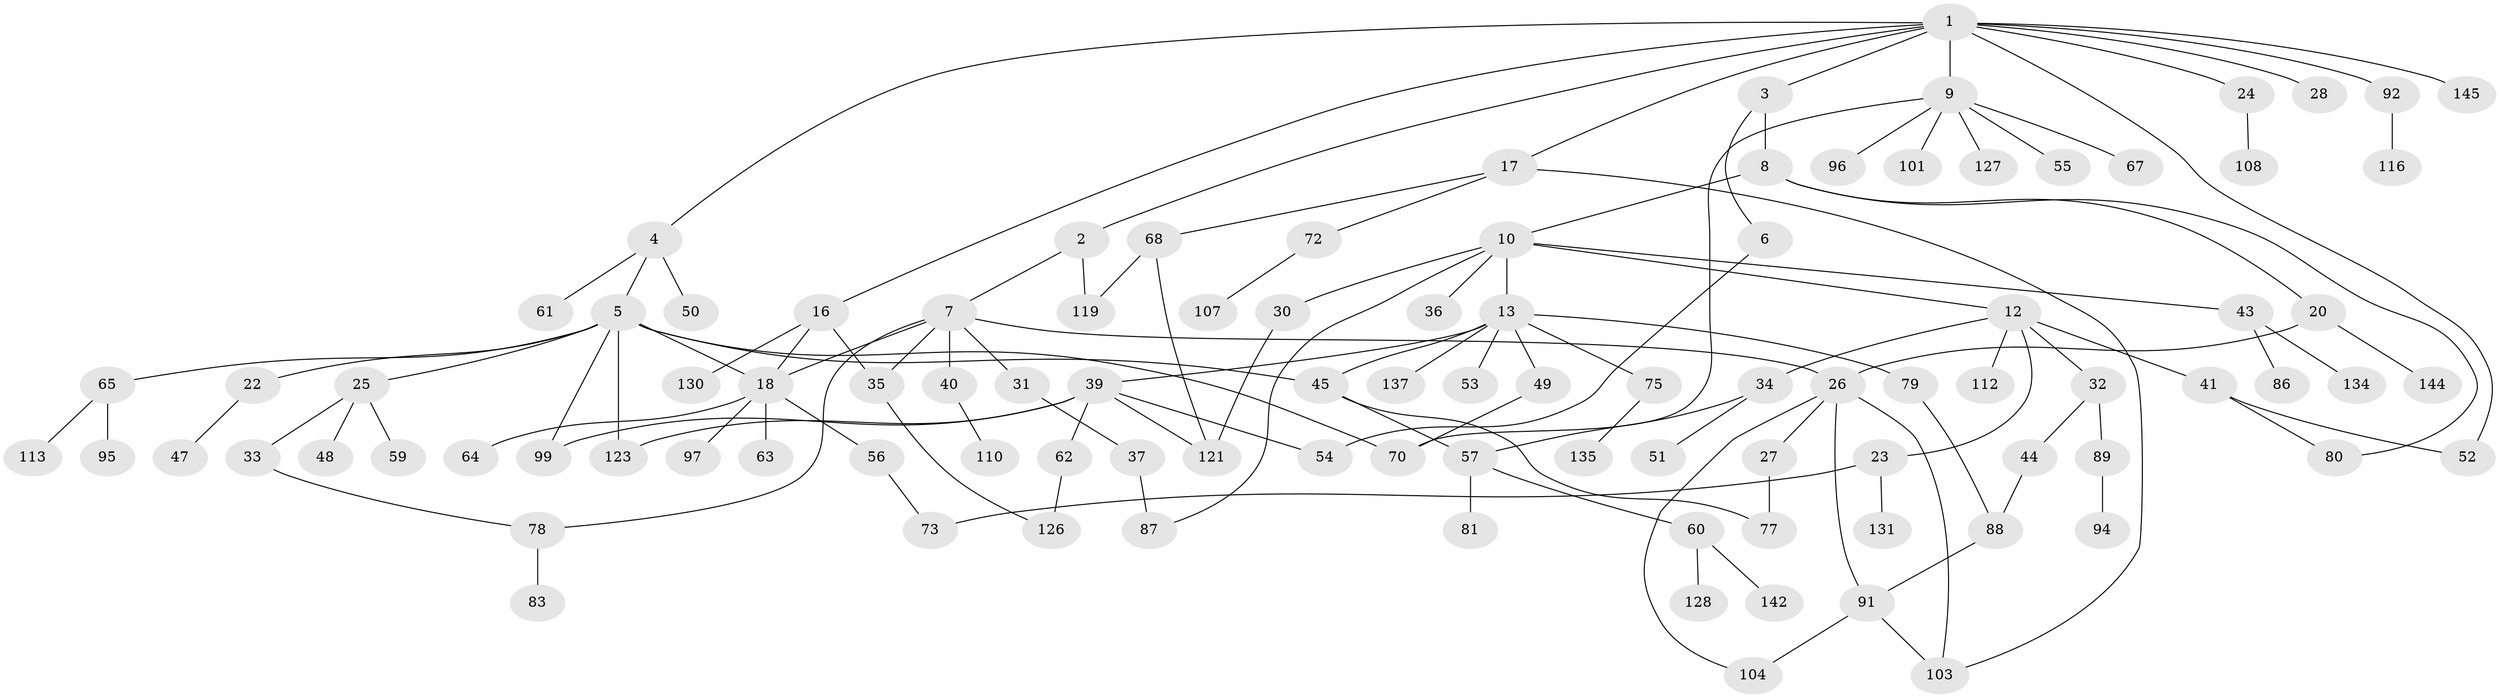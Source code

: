 // Generated by graph-tools (version 1.1) at 2025/51/02/27/25 19:51:40]
// undirected, 101 vertices, 126 edges
graph export_dot {
graph [start="1"]
  node [color=gray90,style=filled];
  1 [super="+19"];
  2;
  3;
  4 [super="+14"];
  5 [super="+84"];
  6;
  7 [super="+29"];
  8 [super="+133"];
  9 [super="+42"];
  10 [super="+11"];
  12 [super="+15"];
  13 [super="+38"];
  16;
  17 [super="+141"];
  18 [super="+21"];
  20 [super="+74"];
  22;
  23 [super="+136"];
  24;
  25 [super="+106"];
  26 [super="+100"];
  27 [super="+98"];
  28;
  30 [super="+85"];
  31 [super="+111"];
  32;
  33 [super="+71"];
  34 [super="+46"];
  35 [super="+115"];
  36;
  37;
  39 [super="+122"];
  40;
  41;
  43;
  44 [super="+124"];
  45 [super="+140"];
  47;
  48;
  49;
  50;
  51;
  52;
  53;
  54;
  55 [super="+58"];
  56 [super="+139"];
  57 [super="+66"];
  59;
  60 [super="+114"];
  61;
  62;
  63;
  64;
  65 [super="+82"];
  67;
  68 [super="+69"];
  70 [super="+76"];
  72;
  73 [super="+129"];
  75 [super="+118"];
  77 [super="+143"];
  78 [super="+132"];
  79;
  80 [super="+117"];
  81;
  83;
  86 [super="+90"];
  87;
  88 [super="+93"];
  89;
  91 [super="+102"];
  92 [super="+105"];
  94;
  95;
  96;
  97;
  99;
  101;
  103 [super="+109"];
  104;
  107;
  108 [super="+120"];
  110;
  112;
  113 [super="+138"];
  116;
  119;
  121 [super="+125"];
  123;
  126;
  127;
  128;
  130;
  131;
  134;
  135;
  137;
  142;
  144;
  145;
  1 -- 2;
  1 -- 3;
  1 -- 4;
  1 -- 9;
  1 -- 16;
  1 -- 17;
  1 -- 92;
  1 -- 145;
  1 -- 52;
  1 -- 24;
  1 -- 28;
  2 -- 7;
  2 -- 119;
  3 -- 6;
  3 -- 8;
  4 -- 5;
  4 -- 61;
  4 -- 50;
  5 -- 22;
  5 -- 25;
  5 -- 45;
  5 -- 65;
  5 -- 70;
  5 -- 123;
  5 -- 99;
  5 -- 18;
  6 -- 54;
  7 -- 31;
  7 -- 18;
  7 -- 40;
  7 -- 26;
  7 -- 35;
  7 -- 78;
  8 -- 10;
  8 -- 20;
  8 -- 80;
  9 -- 70;
  9 -- 96;
  9 -- 101;
  9 -- 127;
  9 -- 67;
  9 -- 55;
  10 -- 12;
  10 -- 13;
  10 -- 30;
  10 -- 87;
  10 -- 43;
  10 -- 36;
  12 -- 23;
  12 -- 41;
  12 -- 112;
  12 -- 32;
  12 -- 34;
  13 -- 49;
  13 -- 53;
  13 -- 75;
  13 -- 79;
  13 -- 137;
  13 -- 39;
  13 -- 45;
  16 -- 18;
  16 -- 35;
  16 -- 130;
  17 -- 68;
  17 -- 72;
  17 -- 103;
  18 -- 56;
  18 -- 64;
  18 -- 97;
  18 -- 63;
  20 -- 26;
  20 -- 144;
  22 -- 47;
  23 -- 131;
  23 -- 73;
  24 -- 108 [weight=2];
  25 -- 33;
  25 -- 48;
  25 -- 59;
  26 -- 27;
  26 -- 91;
  26 -- 104;
  26 -- 103;
  27 -- 77;
  30 -- 121;
  31 -- 37;
  32 -- 44;
  32 -- 89;
  33 -- 78;
  34 -- 51;
  34 -- 57;
  35 -- 126;
  37 -- 87;
  39 -- 62;
  39 -- 99;
  39 -- 123;
  39 -- 54;
  39 -- 121;
  40 -- 110;
  41 -- 52;
  41 -- 80;
  43 -- 86;
  43 -- 134;
  44 -- 88;
  45 -- 57;
  45 -- 77;
  49 -- 70;
  56 -- 73;
  57 -- 60;
  57 -- 81;
  60 -- 142;
  60 -- 128;
  62 -- 126;
  65 -- 95;
  65 -- 113;
  68 -- 121;
  68 -- 119;
  72 -- 107;
  75 -- 135;
  78 -- 83;
  79 -- 88;
  88 -- 91;
  89 -- 94;
  91 -- 104;
  91 -- 103;
  92 -- 116;
}

